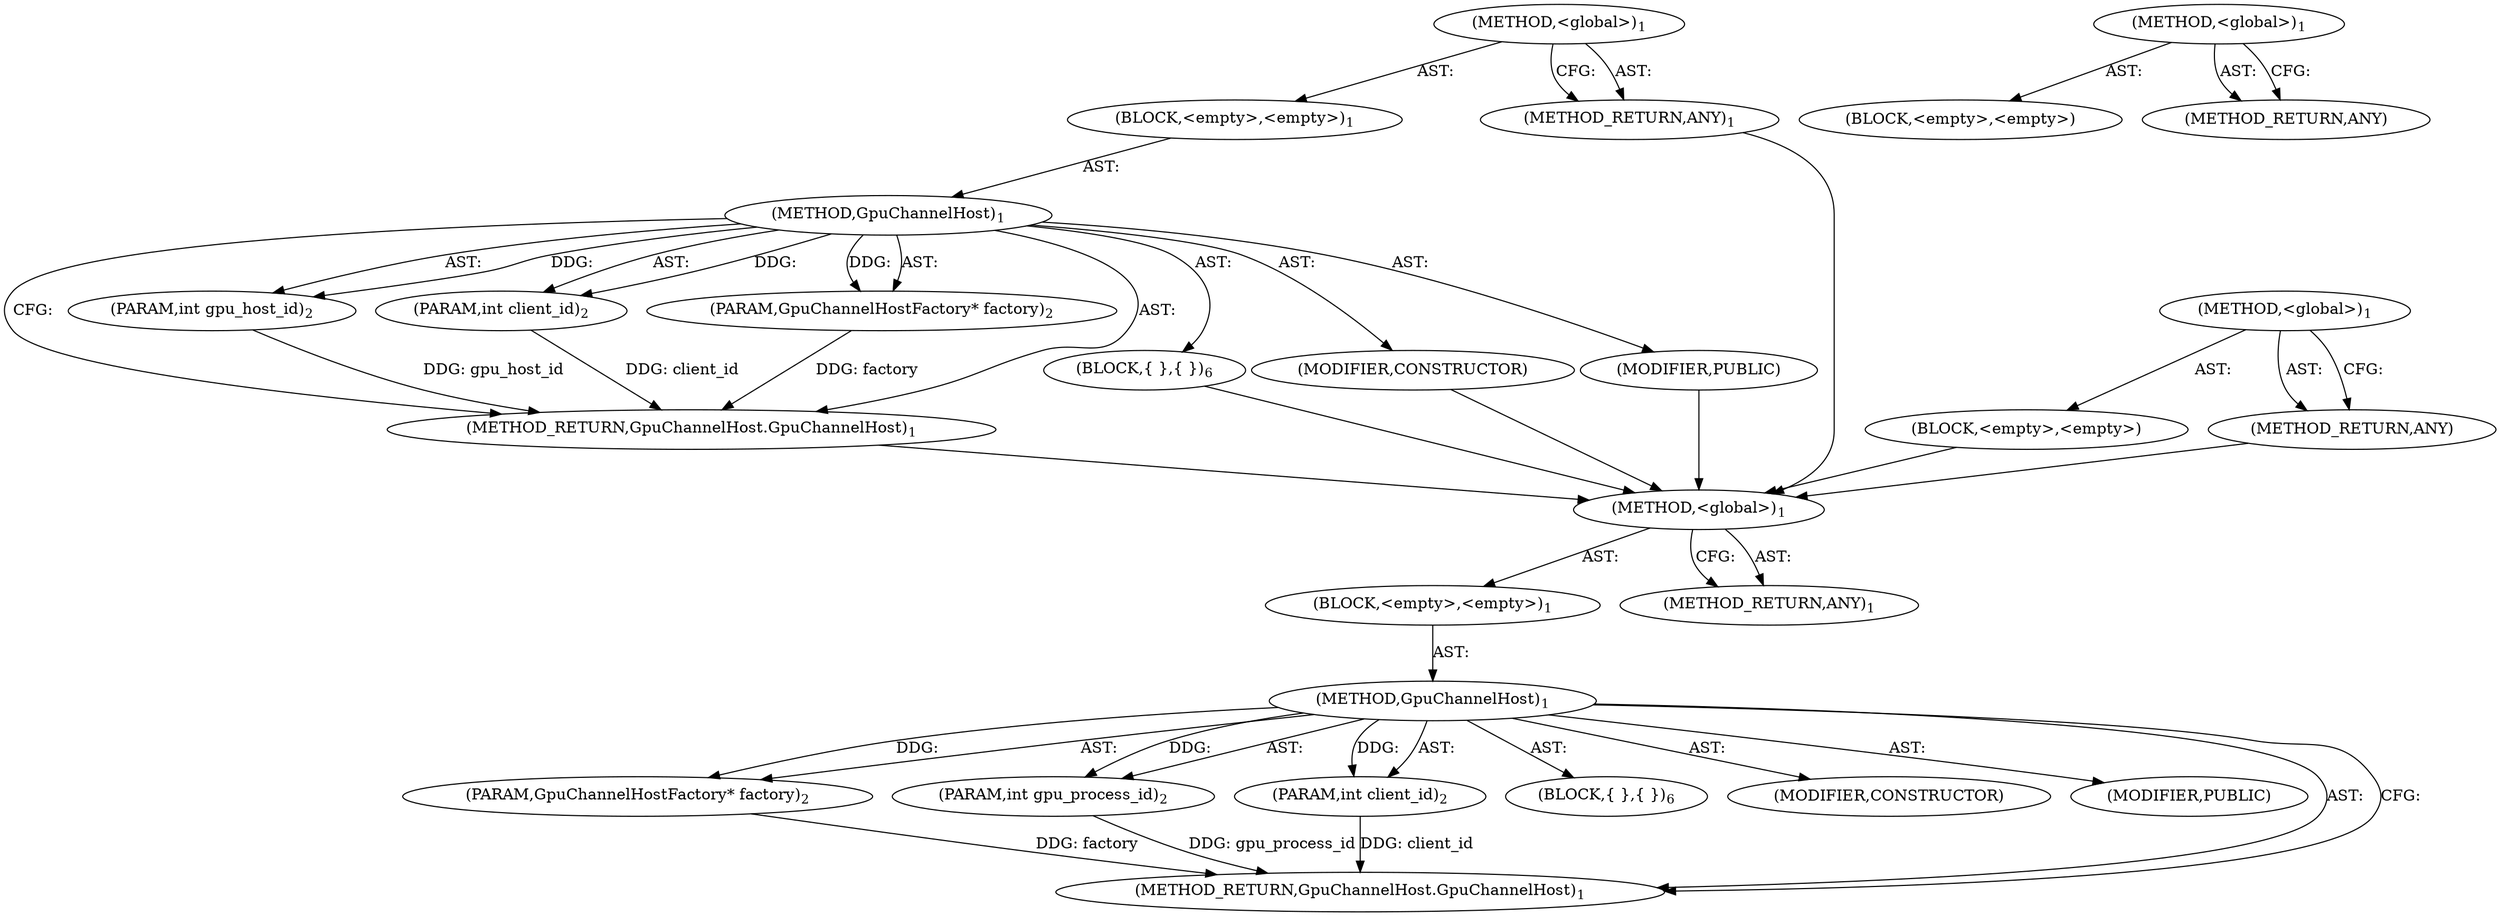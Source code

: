 digraph "&lt;global&gt;" {
vulnerable_6 [label=<(METHOD,&lt;global&gt;)<SUB>1</SUB>>];
vulnerable_7 [label=<(BLOCK,&lt;empty&gt;,&lt;empty&gt;)<SUB>1</SUB>>];
vulnerable_8 [label=<(METHOD,GpuChannelHost)<SUB>1</SUB>>];
vulnerable_9 [label=<(PARAM,GpuChannelHostFactory* factory)<SUB>2</SUB>>];
vulnerable_10 [label=<(PARAM,int gpu_process_id)<SUB>2</SUB>>];
vulnerable_11 [label=<(PARAM,int client_id)<SUB>2</SUB>>];
vulnerable_12 [label=<(BLOCK,{
 },{
 })<SUB>6</SUB>>];
vulnerable_13 [label=<(MODIFIER,CONSTRUCTOR)>];
vulnerable_14 [label=<(MODIFIER,PUBLIC)>];
vulnerable_15 [label=<(METHOD_RETURN,GpuChannelHost.GpuChannelHost)<SUB>1</SUB>>];
vulnerable_17 [label=<(METHOD_RETURN,ANY)<SUB>1</SUB>>];
vulnerable_30 [label=<(METHOD,&lt;global&gt;)<SUB>1</SUB>>];
vulnerable_31 [label=<(BLOCK,&lt;empty&gt;,&lt;empty&gt;)>];
vulnerable_32 [label=<(METHOD_RETURN,ANY)>];
fixed_6 [label=<(METHOD,&lt;global&gt;)<SUB>1</SUB>>];
fixed_7 [label=<(BLOCK,&lt;empty&gt;,&lt;empty&gt;)<SUB>1</SUB>>];
fixed_8 [label=<(METHOD,GpuChannelHost)<SUB>1</SUB>>];
fixed_9 [label=<(PARAM,GpuChannelHostFactory* factory)<SUB>2</SUB>>];
fixed_10 [label=<(PARAM,int gpu_host_id)<SUB>2</SUB>>];
fixed_11 [label=<(PARAM,int client_id)<SUB>2</SUB>>];
fixed_12 [label=<(BLOCK,{
 },{
 })<SUB>6</SUB>>];
fixed_13 [label=<(MODIFIER,CONSTRUCTOR)>];
fixed_14 [label=<(MODIFIER,PUBLIC)>];
fixed_15 [label=<(METHOD_RETURN,GpuChannelHost.GpuChannelHost)<SUB>1</SUB>>];
fixed_17 [label=<(METHOD_RETURN,ANY)<SUB>1</SUB>>];
fixed_30 [label=<(METHOD,&lt;global&gt;)<SUB>1</SUB>>];
fixed_31 [label=<(BLOCK,&lt;empty&gt;,&lt;empty&gt;)>];
fixed_32 [label=<(METHOD_RETURN,ANY)>];
vulnerable_6 -> vulnerable_7  [key=0, label="AST: "];
vulnerable_6 -> vulnerable_17  [key=0, label="AST: "];
vulnerable_6 -> vulnerable_17  [key=1, label="CFG: "];
vulnerable_7 -> vulnerable_8  [key=0, label="AST: "];
vulnerable_8 -> vulnerable_9  [key=0, label="AST: "];
vulnerable_8 -> vulnerable_9  [key=1, label="DDG: "];
vulnerable_8 -> vulnerable_10  [key=0, label="AST: "];
vulnerable_8 -> vulnerable_10  [key=1, label="DDG: "];
vulnerable_8 -> vulnerable_11  [key=0, label="AST: "];
vulnerable_8 -> vulnerable_11  [key=1, label="DDG: "];
vulnerable_8 -> vulnerable_12  [key=0, label="AST: "];
vulnerable_8 -> vulnerable_13  [key=0, label="AST: "];
vulnerable_8 -> vulnerable_14  [key=0, label="AST: "];
vulnerable_8 -> vulnerable_15  [key=0, label="AST: "];
vulnerable_8 -> vulnerable_15  [key=1, label="CFG: "];
vulnerable_9 -> vulnerable_15  [key=0, label="DDG: factory"];
vulnerable_10 -> vulnerable_15  [key=0, label="DDG: gpu_process_id"];
vulnerable_11 -> vulnerable_15  [key=0, label="DDG: client_id"];
vulnerable_30 -> vulnerable_31  [key=0, label="AST: "];
vulnerable_30 -> vulnerable_32  [key=0, label="AST: "];
vulnerable_30 -> vulnerable_32  [key=1, label="CFG: "];
fixed_6 -> fixed_7  [key=0, label="AST: "];
fixed_6 -> fixed_17  [key=0, label="AST: "];
fixed_6 -> fixed_17  [key=1, label="CFG: "];
fixed_7 -> fixed_8  [key=0, label="AST: "];
fixed_8 -> fixed_9  [key=0, label="AST: "];
fixed_8 -> fixed_9  [key=1, label="DDG: "];
fixed_8 -> fixed_10  [key=0, label="AST: "];
fixed_8 -> fixed_10  [key=1, label="DDG: "];
fixed_8 -> fixed_11  [key=0, label="AST: "];
fixed_8 -> fixed_11  [key=1, label="DDG: "];
fixed_8 -> fixed_12  [key=0, label="AST: "];
fixed_8 -> fixed_13  [key=0, label="AST: "];
fixed_8 -> fixed_14  [key=0, label="AST: "];
fixed_8 -> fixed_15  [key=0, label="AST: "];
fixed_8 -> fixed_15  [key=1, label="CFG: "];
fixed_9 -> fixed_15  [key=0, label="DDG: factory"];
fixed_10 -> fixed_15  [key=0, label="DDG: gpu_host_id"];
fixed_11 -> fixed_15  [key=0, label="DDG: client_id"];
fixed_12 -> vulnerable_6  [key=0];
fixed_13 -> vulnerable_6  [key=0];
fixed_14 -> vulnerable_6  [key=0];
fixed_15 -> vulnerable_6  [key=0];
fixed_17 -> vulnerable_6  [key=0];
fixed_30 -> fixed_31  [key=0, label="AST: "];
fixed_30 -> fixed_32  [key=0, label="AST: "];
fixed_30 -> fixed_32  [key=1, label="CFG: "];
fixed_31 -> vulnerable_6  [key=0];
fixed_32 -> vulnerable_6  [key=0];
}
